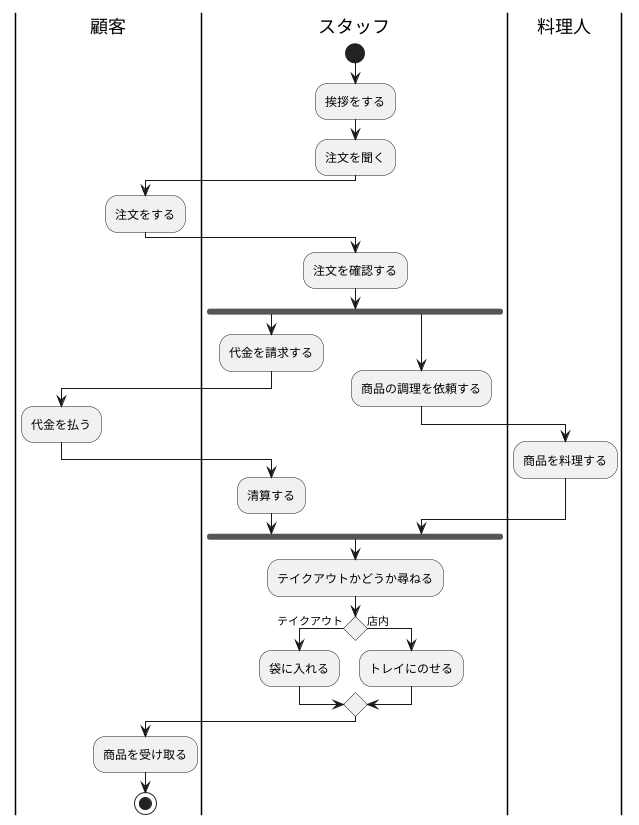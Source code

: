 @startuml 7-4-2
|顧客|
|スタッフ|
start
:挨拶をする;
:注文を聞く;
|顧客|
:注文をする;
|スタッフ|
:注文を確認する;
fork
:代金を請求する;
|顧客|
:代金を払う;
|スタッフ|
:清算する;
fork again
|スタッフ|
:商品の調理を依頼する;
|料理人|
:商品を料理する;
|スタッフ|
fork end
:テイクアウトかどうか尋ねる;
if () then (テイクアウト)
:袋に入れる;
else (店内)
:トレイにのせる;
endif
|顧客|
:商品を受け取る;
stop
@enduml